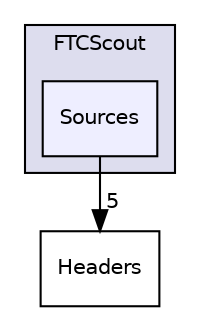 digraph "C:/Users/dogea/Desktop/Programming/Robotics/Scouting/FTCScout/Sources" {
  compound=true
  node [ fontsize="10", fontname="Helvetica"];
  edge [ labelfontsize="10", labelfontname="Helvetica"];
  subgraph clusterdir_99437667730ebabdcc28adb611c0cb97 {
    graph [ bgcolor="#ddddee", pencolor="black", label="FTCScout" fontname="Helvetica", fontsize="10", URL="dir_99437667730ebabdcc28adb611c0cb97.html"]
  dir_e93603e78f668501431157f69f57d884 [shape=box, label="Sources", style="filled", fillcolor="#eeeeff", pencolor="black", URL="dir_e93603e78f668501431157f69f57d884.html"];
  }
  dir_c631333691cc2908fcbfd3ea97e96c0b [shape=box label="Headers" URL="dir_c631333691cc2908fcbfd3ea97e96c0b.html"];
  dir_e93603e78f668501431157f69f57d884->dir_c631333691cc2908fcbfd3ea97e96c0b [headlabel="5", labeldistance=1.5 headhref="dir_000008_000007.html"];
}
